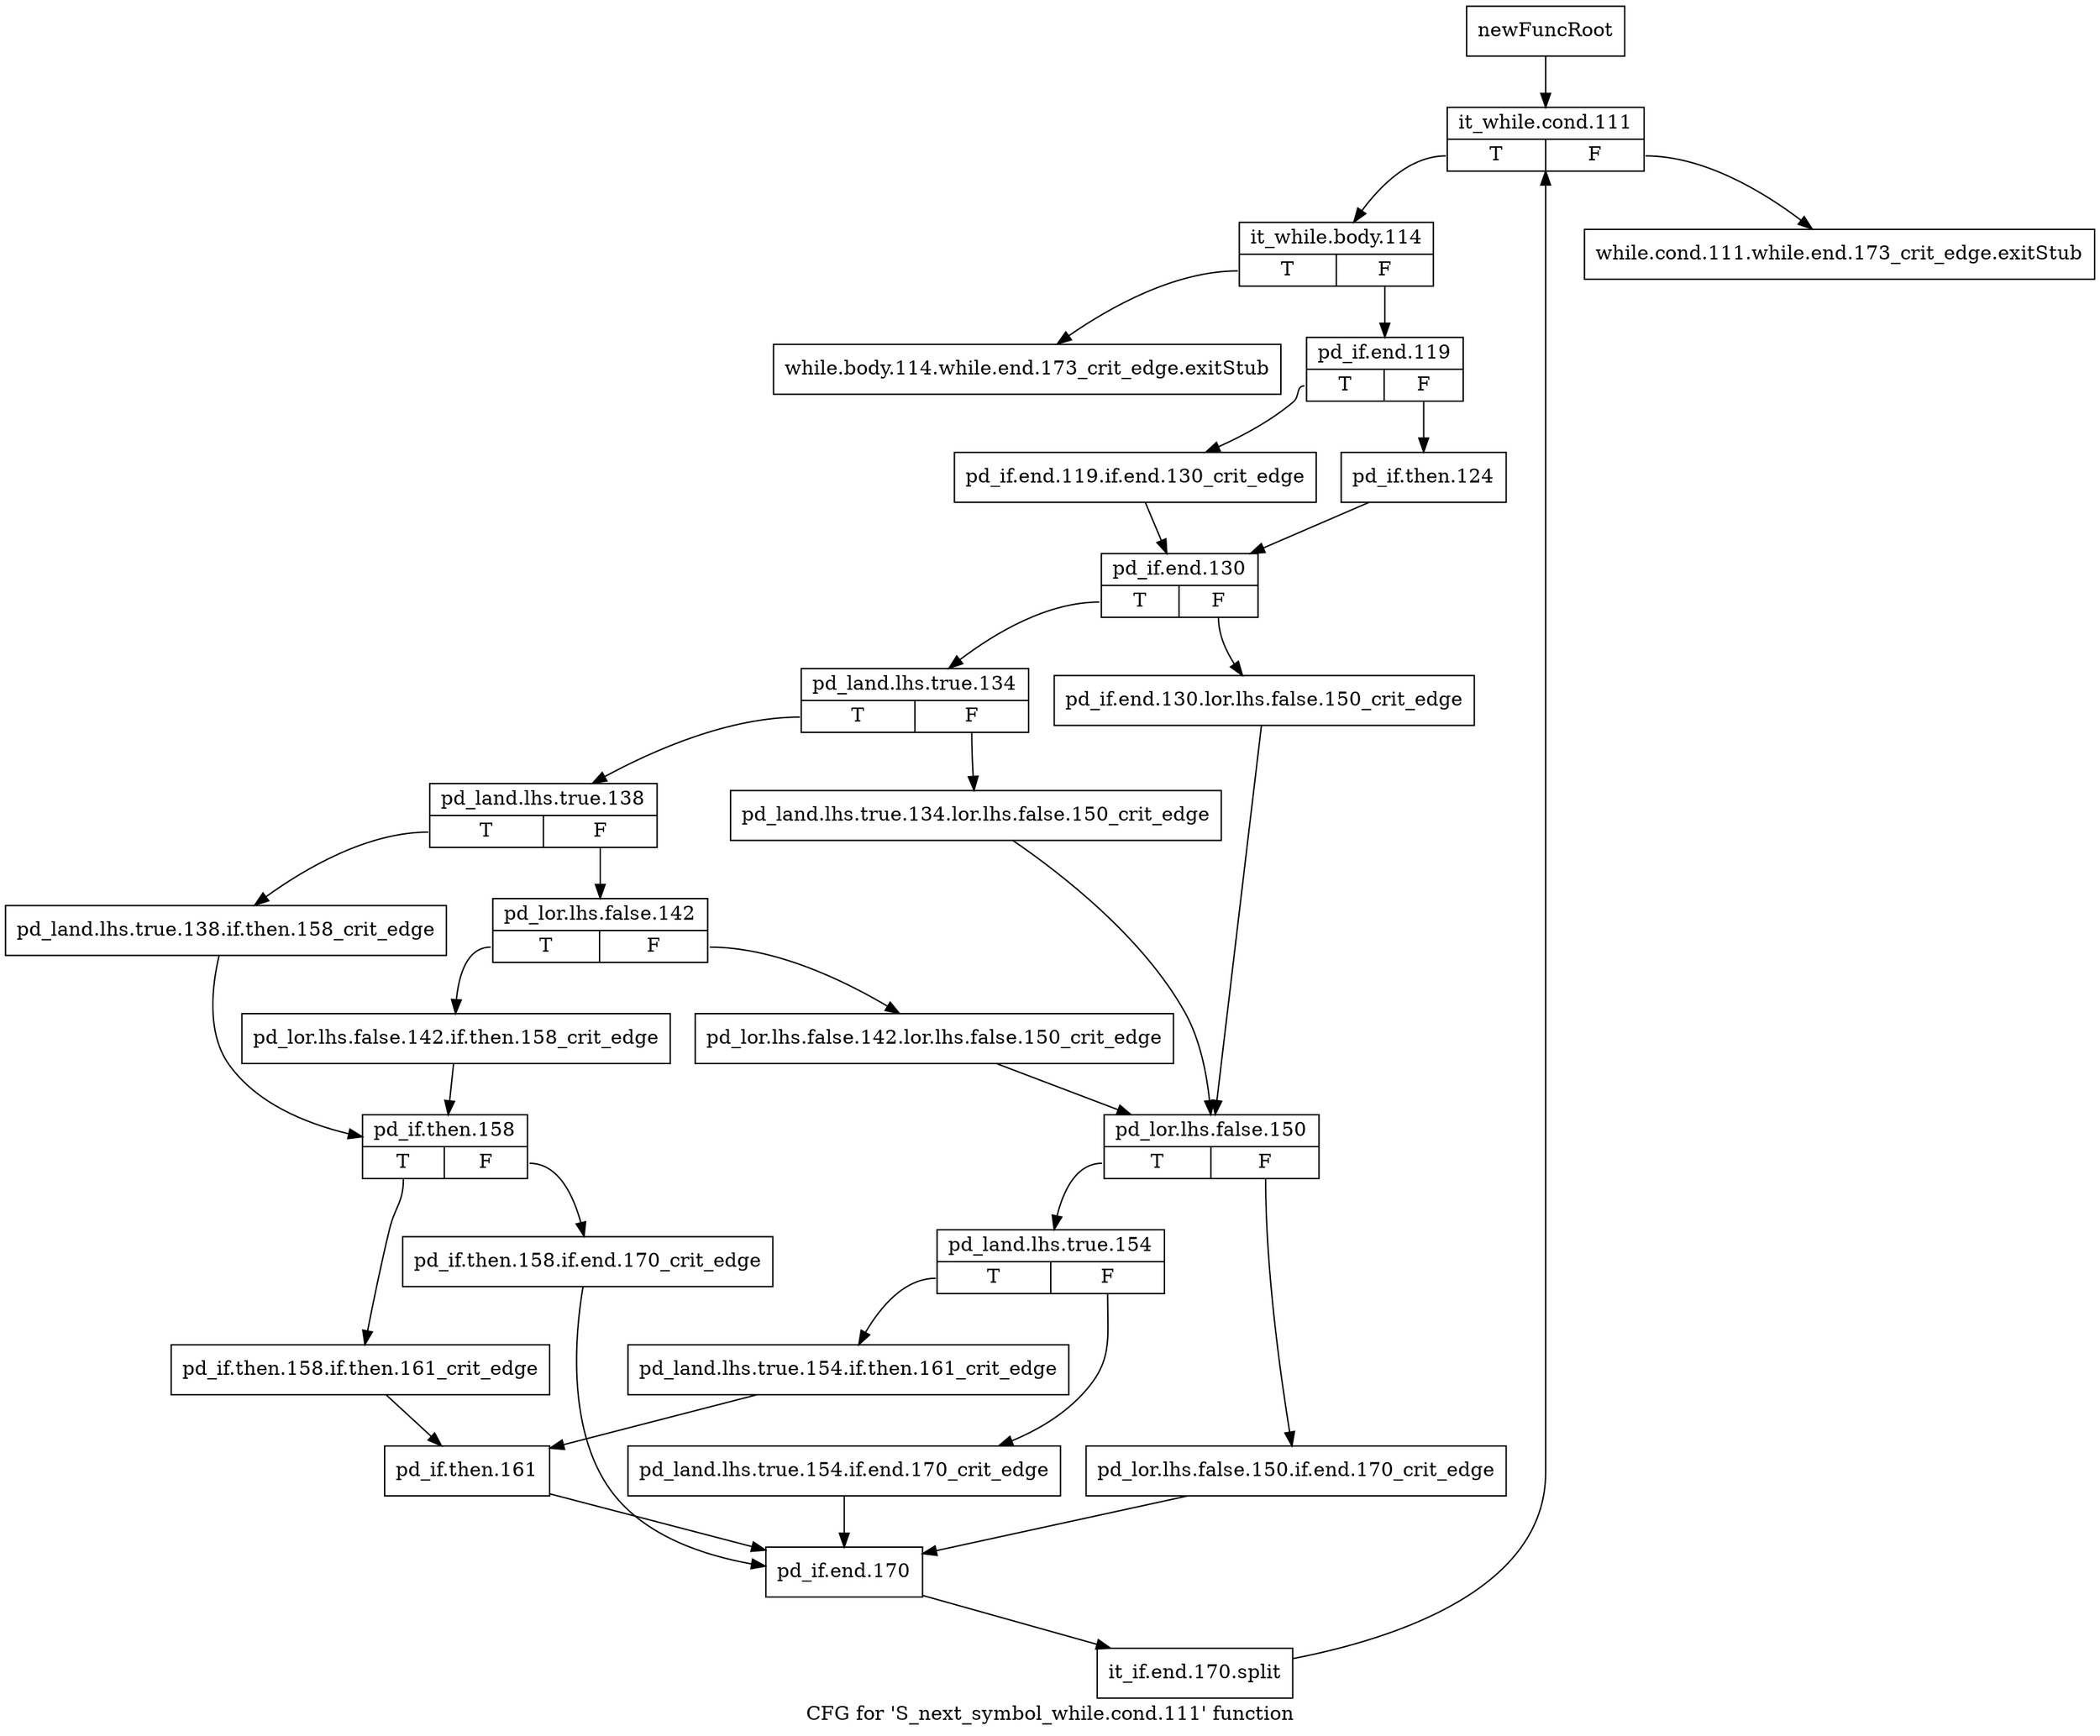 digraph "CFG for 'S_next_symbol_while.cond.111' function" {
	label="CFG for 'S_next_symbol_while.cond.111' function";

	Node0x507d250 [shape=record,label="{newFuncRoot}"];
	Node0x507d250 -> Node0x507d340;
	Node0x507d2a0 [shape=record,label="{while.cond.111.while.end.173_crit_edge.exitStub}"];
	Node0x507d2f0 [shape=record,label="{while.body.114.while.end.173_crit_edge.exitStub}"];
	Node0x507d340 [shape=record,label="{it_while.cond.111|{<s0>T|<s1>F}}"];
	Node0x507d340:s0 -> Node0x507dca0;
	Node0x507d340:s1 -> Node0x507d2a0;
	Node0x507dca0 [shape=record,label="{it_while.body.114|{<s0>T|<s1>F}}"];
	Node0x507dca0:s0 -> Node0x507d2f0;
	Node0x507dca0:s1 -> Node0x507dcf0;
	Node0x507dcf0 [shape=record,label="{pd_if.end.119|{<s0>T|<s1>F}}"];
	Node0x507dcf0:s0 -> Node0x507dd90;
	Node0x507dcf0:s1 -> Node0x507dd40;
	Node0x507dd40 [shape=record,label="{pd_if.then.124}"];
	Node0x507dd40 -> Node0x507dde0;
	Node0x507dd90 [shape=record,label="{pd_if.end.119.if.end.130_crit_edge}"];
	Node0x507dd90 -> Node0x507dde0;
	Node0x507dde0 [shape=record,label="{pd_if.end.130|{<s0>T|<s1>F}}"];
	Node0x507dde0:s0 -> Node0x507de80;
	Node0x507dde0:s1 -> Node0x507de30;
	Node0x507de30 [shape=record,label="{pd_if.end.130.lor.lhs.false.150_crit_edge}"];
	Node0x507de30 -> Node0x507e010;
	Node0x507de80 [shape=record,label="{pd_land.lhs.true.134|{<s0>T|<s1>F}}"];
	Node0x507de80:s0 -> Node0x507df20;
	Node0x507de80:s1 -> Node0x507ded0;
	Node0x507ded0 [shape=record,label="{pd_land.lhs.true.134.lor.lhs.false.150_crit_edge}"];
	Node0x507ded0 -> Node0x507e010;
	Node0x507df20 [shape=record,label="{pd_land.lhs.true.138|{<s0>T|<s1>F}}"];
	Node0x507df20:s0 -> Node0x507e1f0;
	Node0x507df20:s1 -> Node0x507df70;
	Node0x507df70 [shape=record,label="{pd_lor.lhs.false.142|{<s0>T|<s1>F}}"];
	Node0x507df70:s0 -> Node0x507e1a0;
	Node0x507df70:s1 -> Node0x507dfc0;
	Node0x507dfc0 [shape=record,label="{pd_lor.lhs.false.142.lor.lhs.false.150_crit_edge}"];
	Node0x507dfc0 -> Node0x507e010;
	Node0x507e010 [shape=record,label="{pd_lor.lhs.false.150|{<s0>T|<s1>F}}"];
	Node0x507e010:s0 -> Node0x507e0b0;
	Node0x507e010:s1 -> Node0x507e060;
	Node0x507e060 [shape=record,label="{pd_lor.lhs.false.150.if.end.170_crit_edge}"];
	Node0x507e060 -> Node0x507e380;
	Node0x507e0b0 [shape=record,label="{pd_land.lhs.true.154|{<s0>T|<s1>F}}"];
	Node0x507e0b0:s0 -> Node0x507e150;
	Node0x507e0b0:s1 -> Node0x507e100;
	Node0x507e100 [shape=record,label="{pd_land.lhs.true.154.if.end.170_crit_edge}"];
	Node0x507e100 -> Node0x507e380;
	Node0x507e150 [shape=record,label="{pd_land.lhs.true.154.if.then.161_crit_edge}"];
	Node0x507e150 -> Node0x507e330;
	Node0x507e1a0 [shape=record,label="{pd_lor.lhs.false.142.if.then.158_crit_edge}"];
	Node0x507e1a0 -> Node0x507e240;
	Node0x507e1f0 [shape=record,label="{pd_land.lhs.true.138.if.then.158_crit_edge}"];
	Node0x507e1f0 -> Node0x507e240;
	Node0x507e240 [shape=record,label="{pd_if.then.158|{<s0>T|<s1>F}}"];
	Node0x507e240:s0 -> Node0x507e2e0;
	Node0x507e240:s1 -> Node0x507e290;
	Node0x507e290 [shape=record,label="{pd_if.then.158.if.end.170_crit_edge}"];
	Node0x507e290 -> Node0x507e380;
	Node0x507e2e0 [shape=record,label="{pd_if.then.158.if.then.161_crit_edge}"];
	Node0x507e2e0 -> Node0x507e330;
	Node0x507e330 [shape=record,label="{pd_if.then.161}"];
	Node0x507e330 -> Node0x507e380;
	Node0x507e380 [shape=record,label="{pd_if.end.170}"];
	Node0x507e380 -> Node0x6880fd0;
	Node0x6880fd0 [shape=record,label="{it_if.end.170.split}"];
	Node0x6880fd0 -> Node0x507d340;
}
